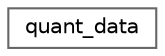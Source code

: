 digraph "Graphical Class Hierarchy"
{
 // LATEX_PDF_SIZE
  bgcolor="transparent";
  edge [fontname=Helvetica,fontsize=10,labelfontname=Helvetica,labelfontsize=10];
  node [fontname=Helvetica,fontsize=10,shape=box,height=0.2,width=0.4];
  rankdir="LR";
  Node0 [id="Node000000",label="quant_data",height=0.2,width=0.4,color="grey40", fillcolor="white", style="filled",URL="$structquant__data.html",tooltip="per channel quant data"];
}
